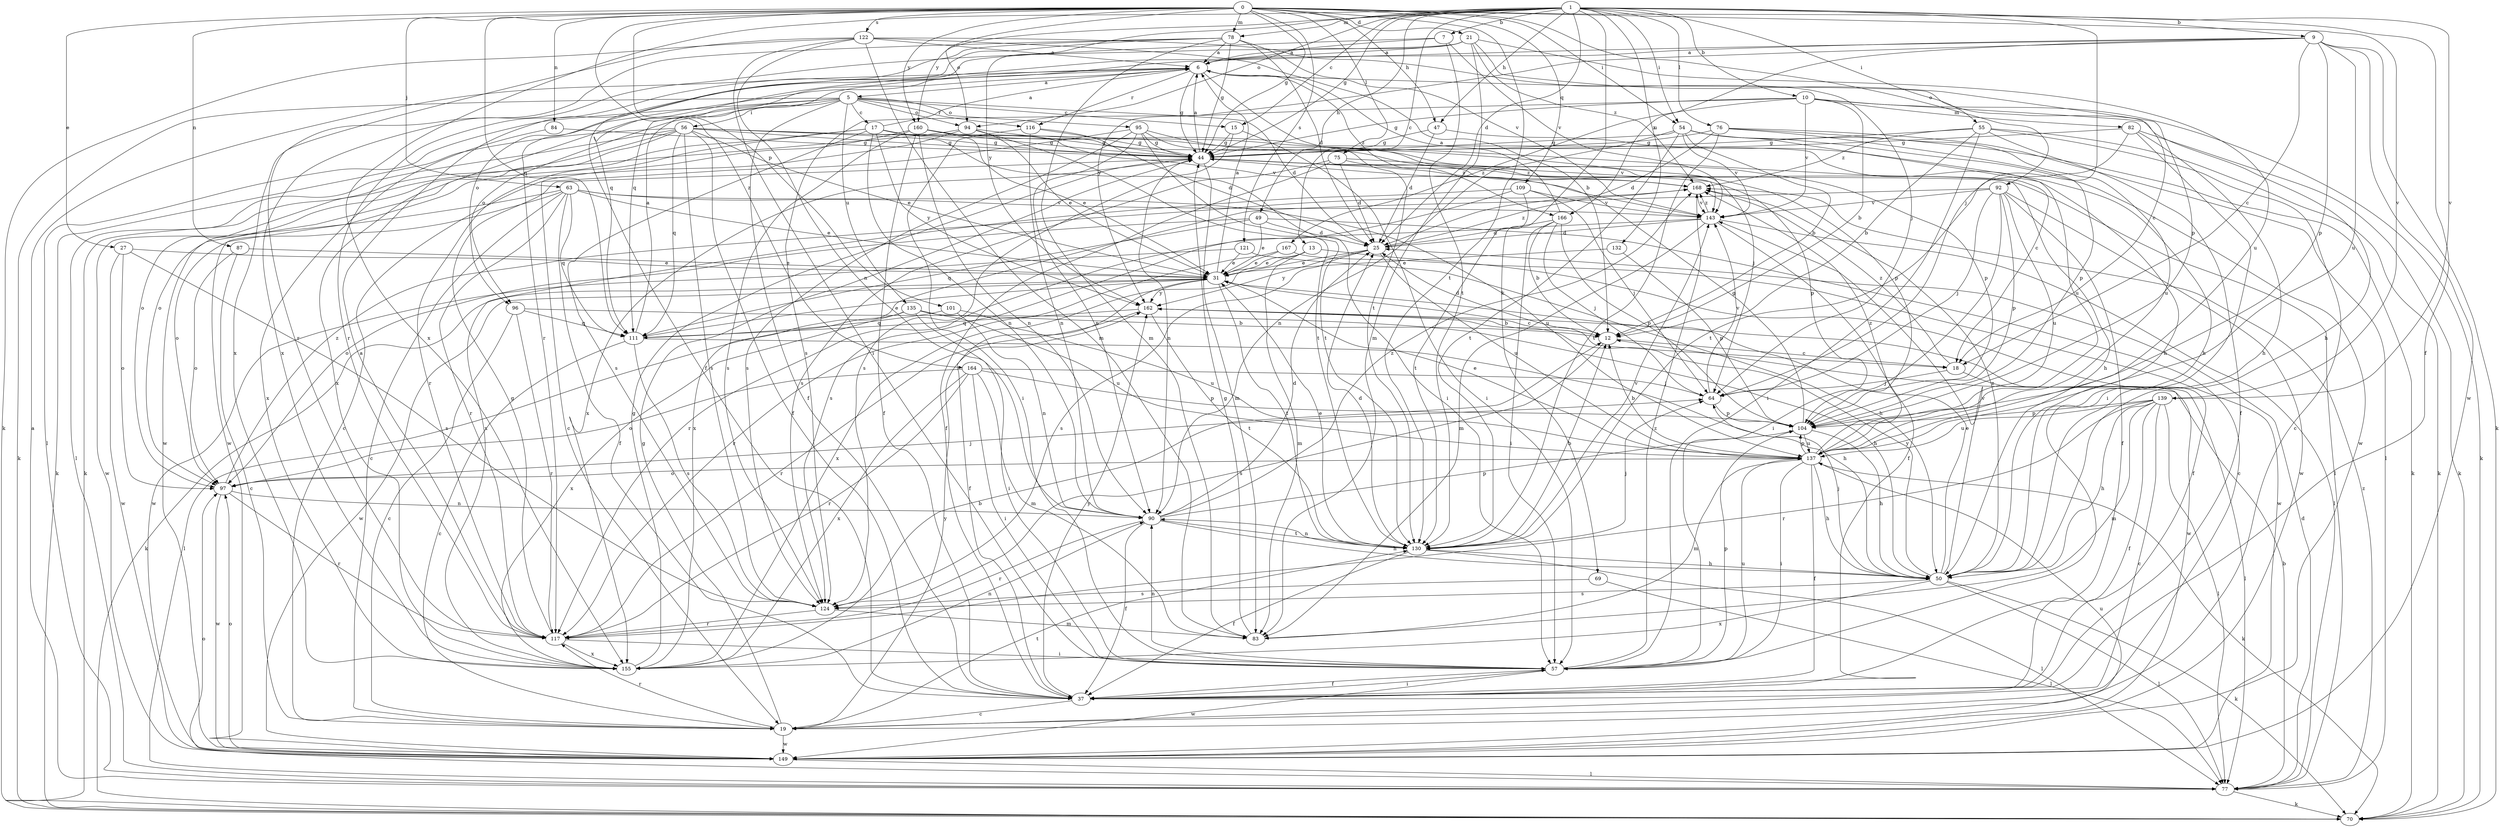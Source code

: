 strict digraph  {
0;
1;
5;
6;
7;
9;
10;
12;
13;
15;
17;
18;
19;
21;
25;
27;
31;
37;
44;
47;
49;
50;
54;
55;
56;
57;
63;
64;
69;
70;
75;
76;
77;
78;
82;
83;
84;
87;
90;
92;
94;
95;
96;
97;
101;
104;
109;
111;
116;
117;
121;
122;
124;
130;
132;
135;
137;
139;
143;
149;
155;
160;
162;
164;
166;
167;
168;
0 -> 21  [label=d];
0 -> 27  [label=e];
0 -> 37  [label=f];
0 -> 44  [label=g];
0 -> 47  [label=h];
0 -> 54  [label=i];
0 -> 63  [label=j];
0 -> 75  [label=l];
0 -> 78  [label=m];
0 -> 84  [label=n];
0 -> 87  [label=n];
0 -> 92  [label=o];
0 -> 94  [label=o];
0 -> 101  [label=p];
0 -> 109  [label=q];
0 -> 111  [label=q];
0 -> 121  [label=s];
0 -> 122  [label=s];
0 -> 130  [label=t];
0 -> 139  [label=v];
0 -> 160  [label=y];
0 -> 164  [label=z];
1 -> 7  [label=b];
1 -> 9  [label=b];
1 -> 10  [label=b];
1 -> 13  [label=c];
1 -> 15  [label=c];
1 -> 25  [label=d];
1 -> 44  [label=g];
1 -> 47  [label=h];
1 -> 49  [label=h];
1 -> 54  [label=i];
1 -> 55  [label=i];
1 -> 64  [label=j];
1 -> 69  [label=k];
1 -> 76  [label=l];
1 -> 78  [label=m];
1 -> 94  [label=o];
1 -> 132  [label=u];
1 -> 139  [label=v];
1 -> 155  [label=x];
1 -> 160  [label=y];
1 -> 162  [label=y];
5 -> 15  [label=c];
5 -> 17  [label=c];
5 -> 25  [label=d];
5 -> 37  [label=f];
5 -> 56  [label=i];
5 -> 70  [label=k];
5 -> 77  [label=l];
5 -> 94  [label=o];
5 -> 95  [label=o];
5 -> 96  [label=o];
5 -> 116  [label=r];
5 -> 135  [label=u];
5 -> 155  [label=x];
6 -> 5  [label=a];
6 -> 18  [label=c];
6 -> 44  [label=g];
6 -> 96  [label=o];
6 -> 116  [label=r];
6 -> 130  [label=t];
6 -> 166  [label=z];
7 -> 6  [label=a];
7 -> 117  [label=r];
7 -> 130  [label=t];
7 -> 143  [label=v];
9 -> 6  [label=a];
9 -> 18  [label=c];
9 -> 70  [label=k];
9 -> 104  [label=p];
9 -> 111  [label=q];
9 -> 137  [label=u];
9 -> 149  [label=w];
9 -> 162  [label=y];
9 -> 166  [label=z];
10 -> 12  [label=b];
10 -> 44  [label=g];
10 -> 50  [label=h];
10 -> 70  [label=k];
10 -> 82  [label=m];
10 -> 124  [label=s];
10 -> 143  [label=v];
10 -> 167  [label=z];
12 -> 18  [label=c];
12 -> 25  [label=d];
12 -> 124  [label=s];
13 -> 31  [label=e];
13 -> 37  [label=f];
13 -> 83  [label=m];
13 -> 155  [label=x];
15 -> 44  [label=g];
15 -> 57  [label=i];
15 -> 124  [label=s];
17 -> 6  [label=a];
17 -> 18  [label=c];
17 -> 44  [label=g];
17 -> 90  [label=n];
17 -> 97  [label=o];
17 -> 117  [label=r];
17 -> 124  [label=s];
17 -> 143  [label=v];
17 -> 162  [label=y];
18 -> 64  [label=j];
18 -> 77  [label=l];
18 -> 168  [label=z];
19 -> 44  [label=g];
19 -> 117  [label=r];
19 -> 130  [label=t];
19 -> 149  [label=w];
19 -> 162  [label=y];
21 -> 6  [label=a];
21 -> 83  [label=m];
21 -> 104  [label=p];
21 -> 111  [label=q];
21 -> 137  [label=u];
21 -> 155  [label=x];
21 -> 168  [label=z];
25 -> 31  [label=e];
25 -> 124  [label=s];
25 -> 137  [label=u];
25 -> 162  [label=y];
25 -> 168  [label=z];
27 -> 31  [label=e];
27 -> 97  [label=o];
27 -> 124  [label=s];
27 -> 149  [label=w];
31 -> 6  [label=a];
31 -> 18  [label=c];
31 -> 37  [label=f];
31 -> 70  [label=k];
31 -> 130  [label=t];
31 -> 149  [label=w];
31 -> 162  [label=y];
37 -> 19  [label=c];
37 -> 57  [label=i];
37 -> 162  [label=y];
44 -> 6  [label=a];
44 -> 77  [label=l];
44 -> 83  [label=m];
44 -> 90  [label=n];
44 -> 104  [label=p];
44 -> 155  [label=x];
44 -> 168  [label=z];
47 -> 25  [label=d];
47 -> 44  [label=g];
47 -> 50  [label=h];
49 -> 19  [label=c];
49 -> 25  [label=d];
49 -> 31  [label=e];
49 -> 97  [label=o];
49 -> 111  [label=q];
50 -> 31  [label=e];
50 -> 64  [label=j];
50 -> 70  [label=k];
50 -> 77  [label=l];
50 -> 124  [label=s];
50 -> 143  [label=v];
50 -> 155  [label=x];
50 -> 162  [label=y];
50 -> 168  [label=z];
54 -> 12  [label=b];
54 -> 44  [label=g];
54 -> 70  [label=k];
54 -> 90  [label=n];
54 -> 130  [label=t];
54 -> 137  [label=u];
54 -> 143  [label=v];
54 -> 149  [label=w];
55 -> 12  [label=b];
55 -> 19  [label=c];
55 -> 37  [label=f];
55 -> 44  [label=g];
55 -> 57  [label=i];
55 -> 70  [label=k];
55 -> 168  [label=z];
56 -> 31  [label=e];
56 -> 37  [label=f];
56 -> 44  [label=g];
56 -> 57  [label=i];
56 -> 70  [label=k];
56 -> 77  [label=l];
56 -> 97  [label=o];
56 -> 104  [label=p];
56 -> 111  [label=q];
56 -> 124  [label=s];
56 -> 143  [label=v];
56 -> 149  [label=w];
57 -> 37  [label=f];
57 -> 90  [label=n];
57 -> 104  [label=p];
57 -> 137  [label=u];
57 -> 149  [label=w];
57 -> 168  [label=z];
63 -> 19  [label=c];
63 -> 31  [label=e];
63 -> 37  [label=f];
63 -> 97  [label=o];
63 -> 111  [label=q];
63 -> 117  [label=r];
63 -> 137  [label=u];
63 -> 143  [label=v];
63 -> 149  [label=w];
64 -> 104  [label=p];
64 -> 143  [label=v];
69 -> 77  [label=l];
69 -> 124  [label=s];
75 -> 25  [label=d];
75 -> 37  [label=f];
75 -> 50  [label=h];
75 -> 124  [label=s];
75 -> 168  [label=z];
76 -> 25  [label=d];
76 -> 44  [label=g];
76 -> 77  [label=l];
76 -> 104  [label=p];
76 -> 130  [label=t];
76 -> 137  [label=u];
77 -> 6  [label=a];
77 -> 12  [label=b];
77 -> 25  [label=d];
77 -> 70  [label=k];
77 -> 97  [label=o];
77 -> 168  [label=z];
78 -> 6  [label=a];
78 -> 25  [label=d];
78 -> 37  [label=f];
78 -> 44  [label=g];
78 -> 83  [label=m];
78 -> 117  [label=r];
78 -> 143  [label=v];
78 -> 155  [label=x];
82 -> 44  [label=g];
82 -> 50  [label=h];
82 -> 57  [label=i];
82 -> 70  [label=k];
82 -> 130  [label=t];
83 -> 44  [label=g];
84 -> 44  [label=g];
84 -> 155  [label=x];
87 -> 19  [label=c];
87 -> 31  [label=e];
87 -> 97  [label=o];
90 -> 25  [label=d];
90 -> 37  [label=f];
90 -> 50  [label=h];
90 -> 104  [label=p];
90 -> 117  [label=r];
90 -> 130  [label=t];
90 -> 168  [label=z];
92 -> 37  [label=f];
92 -> 57  [label=i];
92 -> 64  [label=j];
92 -> 104  [label=p];
92 -> 137  [label=u];
92 -> 143  [label=v];
92 -> 149  [label=w];
92 -> 155  [label=x];
94 -> 31  [label=e];
94 -> 44  [label=g];
94 -> 70  [label=k];
94 -> 130  [label=t];
94 -> 149  [label=w];
95 -> 19  [label=c];
95 -> 44  [label=g];
95 -> 64  [label=j];
95 -> 90  [label=n];
95 -> 104  [label=p];
95 -> 124  [label=s];
95 -> 130  [label=t];
96 -> 19  [label=c];
96 -> 50  [label=h];
96 -> 111  [label=q];
96 -> 117  [label=r];
97 -> 64  [label=j];
97 -> 90  [label=n];
97 -> 117  [label=r];
97 -> 149  [label=w];
97 -> 168  [label=z];
101 -> 90  [label=n];
101 -> 111  [label=q];
101 -> 137  [label=u];
104 -> 44  [label=g];
104 -> 50  [label=h];
104 -> 137  [label=u];
109 -> 64  [label=j];
109 -> 124  [label=s];
109 -> 130  [label=t];
109 -> 143  [label=v];
109 -> 155  [label=x];
111 -> 6  [label=a];
111 -> 19  [label=c];
111 -> 31  [label=e];
111 -> 50  [label=h];
111 -> 124  [label=s];
116 -> 25  [label=d];
116 -> 44  [label=g];
116 -> 57  [label=i];
116 -> 90  [label=n];
117 -> 6  [label=a];
117 -> 44  [label=g];
117 -> 57  [label=i];
117 -> 155  [label=x];
121 -> 31  [label=e];
121 -> 50  [label=h];
121 -> 149  [label=w];
122 -> 6  [label=a];
122 -> 12  [label=b];
122 -> 57  [label=i];
122 -> 64  [label=j];
122 -> 70  [label=k];
122 -> 83  [label=m];
122 -> 90  [label=n];
122 -> 117  [label=r];
124 -> 83  [label=m];
124 -> 117  [label=r];
130 -> 12  [label=b];
130 -> 25  [label=d];
130 -> 31  [label=e];
130 -> 37  [label=f];
130 -> 50  [label=h];
130 -> 64  [label=j];
130 -> 77  [label=l];
130 -> 90  [label=n];
130 -> 143  [label=v];
132 -> 31  [label=e];
132 -> 104  [label=p];
135 -> 12  [label=b];
135 -> 57  [label=i];
135 -> 77  [label=l];
135 -> 137  [label=u];
135 -> 155  [label=x];
137 -> 12  [label=b];
137 -> 31  [label=e];
137 -> 37  [label=f];
137 -> 50  [label=h];
137 -> 57  [label=i];
137 -> 70  [label=k];
137 -> 83  [label=m];
137 -> 97  [label=o];
137 -> 104  [label=p];
137 -> 168  [label=z];
139 -> 19  [label=c];
139 -> 37  [label=f];
139 -> 50  [label=h];
139 -> 77  [label=l];
139 -> 83  [label=m];
139 -> 104  [label=p];
139 -> 117  [label=r];
139 -> 137  [label=u];
143 -> 25  [label=d];
143 -> 37  [label=f];
143 -> 77  [label=l];
143 -> 83  [label=m];
143 -> 117  [label=r];
143 -> 168  [label=z];
149 -> 77  [label=l];
149 -> 97  [label=o];
149 -> 137  [label=u];
155 -> 12  [label=b];
155 -> 44  [label=g];
155 -> 90  [label=n];
160 -> 19  [label=c];
160 -> 31  [label=e];
160 -> 37  [label=f];
160 -> 44  [label=g];
160 -> 50  [label=h];
160 -> 90  [label=n];
160 -> 124  [label=s];
162 -> 12  [label=b];
162 -> 111  [label=q];
162 -> 117  [label=r];
162 -> 130  [label=t];
162 -> 149  [label=w];
164 -> 57  [label=i];
164 -> 64  [label=j];
164 -> 83  [label=m];
164 -> 97  [label=o];
164 -> 104  [label=p];
164 -> 117  [label=r];
164 -> 155  [label=x];
166 -> 6  [label=a];
166 -> 12  [label=b];
166 -> 25  [label=d];
166 -> 57  [label=i];
166 -> 64  [label=j];
166 -> 104  [label=p];
167 -> 31  [label=e];
167 -> 117  [label=r];
167 -> 149  [label=w];
168 -> 143  [label=v];
}
